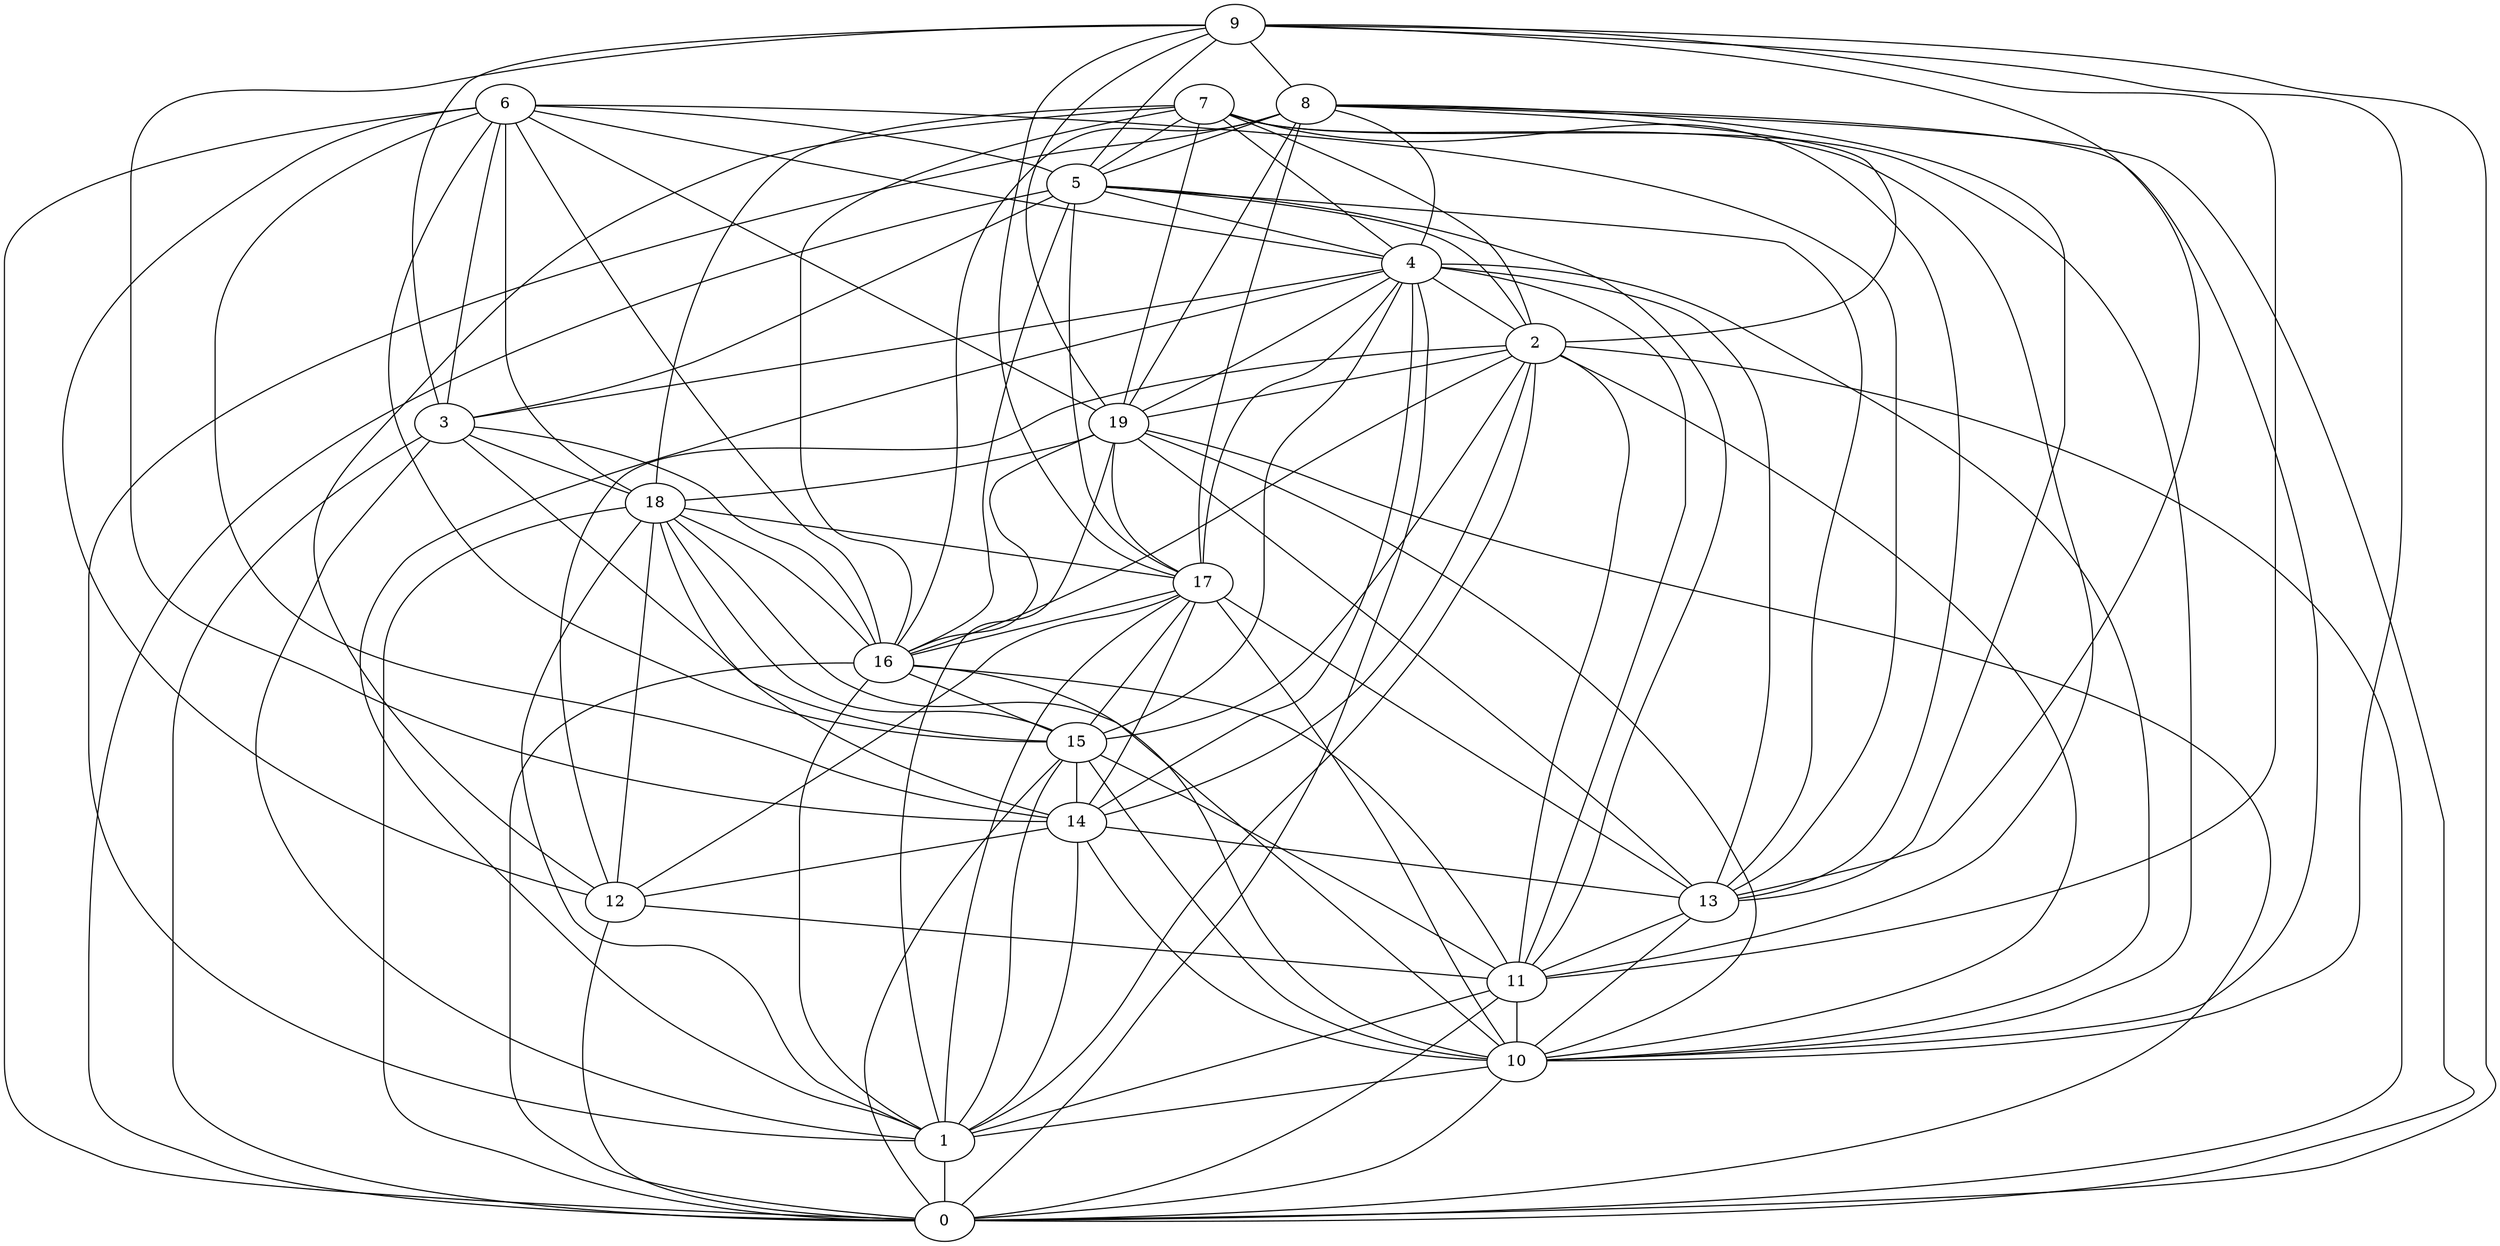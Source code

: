 digraph GG_graph {

subgraph G_graph {
edge [color = black]
"8" -> "13" [dir = none]
"8" -> "16" [dir = none]
"8" -> "1" [dir = none]
"19" -> "10" [dir = none]
"19" -> "13" [dir = none]
"6" -> "16" [dir = none]
"6" -> "0" [dir = none]
"6" -> "18" [dir = none]
"6" -> "3" [dir = none]
"6" -> "19" [dir = none]
"6" -> "13" [dir = none]
"15" -> "14" [dir = none]
"15" -> "1" [dir = none]
"15" -> "11" [dir = none]
"15" -> "0" [dir = none]
"4" -> "13" [dir = none]
"4" -> "17" [dir = none]
"4" -> "15" [dir = none]
"4" -> "10" [dir = none]
"4" -> "3" [dir = none]
"4" -> "1" [dir = none]
"4" -> "11" [dir = none]
"4" -> "2" [dir = none]
"2" -> "16" [dir = none]
"2" -> "14" [dir = none]
"2" -> "0" [dir = none]
"2" -> "10" [dir = none]
"5" -> "0" [dir = none]
"5" -> "3" [dir = none]
"5" -> "13" [dir = none]
"5" -> "11" [dir = none]
"5" -> "16" [dir = none]
"5" -> "2" [dir = none]
"11" -> "10" [dir = none]
"11" -> "0" [dir = none]
"18" -> "16" [dir = none]
"18" -> "17" [dir = none]
"18" -> "12" [dir = none]
"7" -> "2" [dir = none]
"7" -> "16" [dir = none]
"7" -> "13" [dir = none]
"17" -> "16" [dir = none]
"17" -> "12" [dir = none]
"9" -> "3" [dir = none]
"9" -> "13" [dir = none]
"9" -> "11" [dir = none]
"9" -> "17" [dir = none]
"3" -> "0" [dir = none]
"3" -> "15" [dir = none]
"16" -> "11" [dir = none]
"16" -> "1" [dir = none]
"16" -> "15" [dir = none]
"16" -> "10" [dir = none]
"14" -> "10" [dir = none]
"14" -> "12" [dir = none]
"12" -> "0" [dir = none]
"12" -> "11" [dir = none]
"15" -> "10" [dir = none]
"5" -> "17" [dir = none]
"18" -> "0" [dir = none]
"4" -> "14" [dir = none]
"1" -> "0" [dir = none]
"19" -> "17" [dir = none]
"2" -> "11" [dir = none]
"9" -> "14" [dir = none]
"18" -> "15" [dir = none]
"8" -> "5" [dir = none]
"14" -> "1" [dir = none]
"6" -> "5" [dir = none]
"9" -> "19" [dir = none]
"4" -> "19" [dir = none]
"18" -> "1" [dir = none]
"8" -> "2" [dir = none]
"18" -> "14" [dir = none]
"16" -> "0" [dir = none]
"19" -> "1" [dir = none]
"7" -> "12" [dir = none]
"10" -> "0" [dir = none]
"17" -> "14" [dir = none]
"19" -> "16" [dir = none]
"8" -> "19" [dir = none]
"4" -> "0" [dir = none]
"13" -> "11" [dir = none]
"9" -> "10" [dir = none]
"9" -> "5" [dir = none]
"13" -> "10" [dir = none]
"19" -> "18" [dir = none]
"17" -> "13" [dir = none]
"8" -> "4" [dir = none]
"6" -> "4" [dir = none]
"2" -> "12" [dir = none]
"8" -> "0" [dir = none]
"6" -> "14" [dir = none]
"6" -> "12" [dir = none]
"5" -> "4" [dir = none]
"2" -> "19" [dir = none]
"7" -> "18" [dir = none]
"7" -> "5" [dir = none]
"7" -> "4" [dir = none]
"7" -> "10" [dir = none]
"9" -> "0" [dir = none]
"2" -> "1" [dir = none]
"18" -> "10" [dir = none]
"17" -> "15" [dir = none]
"3" -> "16" [dir = none]
"3" -> "1" [dir = none]
"2" -> "15" [dir = none]
"8" -> "17" [dir = none]
"11" -> "1" [dir = none]
"6" -> "15" [dir = none]
"7" -> "19" [dir = none]
"8" -> "10" [dir = none]
"7" -> "11" [dir = none]
"17" -> "10" [dir = none]
"10" -> "1" [dir = none]
"17" -> "1" [dir = none]
"19" -> "0" [dir = none]
"9" -> "8" [dir = none]
"3" -> "18" [dir = none]
"14" -> "13" [dir = none]
}

}
